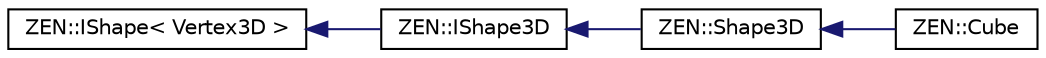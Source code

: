 digraph "Graphical Class Hierarchy"
{
 // LATEX_PDF_SIZE
  edge [fontname="Helvetica",fontsize="10",labelfontname="Helvetica",labelfontsize="10"];
  node [fontname="Helvetica",fontsize="10",shape=record];
  rankdir="LR";
  Node0 [label="ZEN::IShape\< Vertex3D \>",height=0.2,width=0.4,color="black", fillcolor="white", style="filled",URL="$classZEN_1_1IShape.html",tooltip=" "];
  Node0 -> Node1 [dir="back",color="midnightblue",fontsize="10",style="solid",fontname="Helvetica"];
  Node1 [label="ZEN::IShape3D",height=0.2,width=0.4,color="black", fillcolor="white", style="filled",URL="$classZEN_1_1IShape3D.html",tooltip=" "];
  Node1 -> Node2 [dir="back",color="midnightblue",fontsize="10",style="solid",fontname="Helvetica"];
  Node2 [label="ZEN::Shape3D",height=0.2,width=0.4,color="black", fillcolor="white", style="filled",URL="$classZEN_1_1Shape3D.html",tooltip=" "];
  Node2 -> Node3 [dir="back",color="midnightblue",fontsize="10",style="solid",fontname="Helvetica"];
  Node3 [label="ZEN::Cube",height=0.2,width=0.4,color="black", fillcolor="white", style="filled",URL="$classZEN_1_1Cube.html",tooltip=" "];
}

